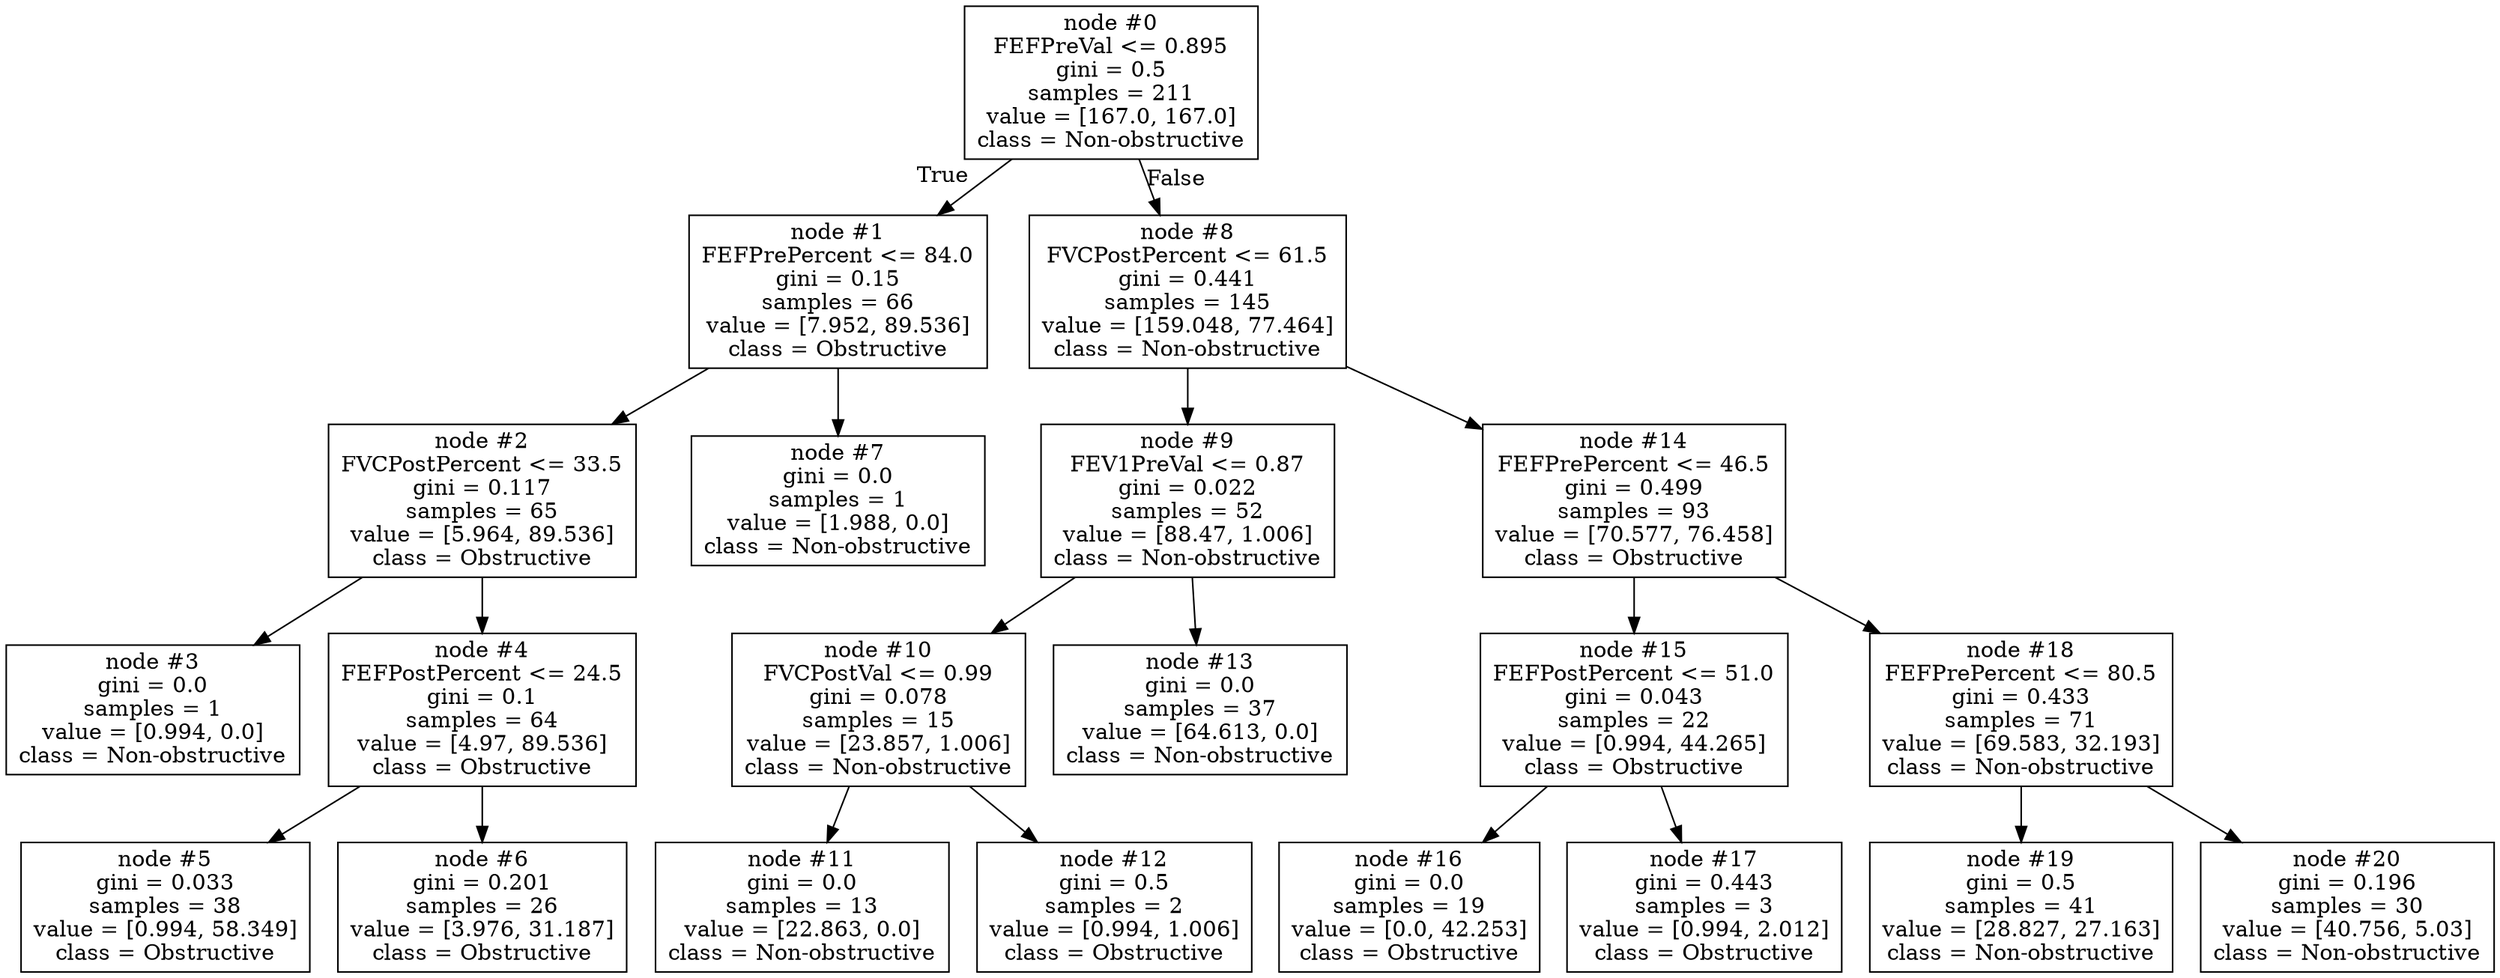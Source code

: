 digraph Tree {
node [shape=box] ;
0 [label="node #0\nFEFPreVal <= 0.895\ngini = 0.5\nsamples = 211\nvalue = [167.0, 167.0]\nclass = Non-obstructive"] ;
1 [label="node #1\nFEFPrePercent <= 84.0\ngini = 0.15\nsamples = 66\nvalue = [7.952, 89.536]\nclass = Obstructive"] ;
0 -> 1 [labeldistance=2.5, labelangle=45, headlabel="True"] ;
2 [label="node #2\nFVCPostPercent <= 33.5\ngini = 0.117\nsamples = 65\nvalue = [5.964, 89.536]\nclass = Obstructive"] ;
1 -> 2 ;
3 [label="node #3\ngini = 0.0\nsamples = 1\nvalue = [0.994, 0.0]\nclass = Non-obstructive"] ;
2 -> 3 ;
4 [label="node #4\nFEFPostPercent <= 24.5\ngini = 0.1\nsamples = 64\nvalue = [4.97, 89.536]\nclass = Obstructive"] ;
2 -> 4 ;
5 [label="node #5\ngini = 0.033\nsamples = 38\nvalue = [0.994, 58.349]\nclass = Obstructive"] ;
4 -> 5 ;
6 [label="node #6\ngini = 0.201\nsamples = 26\nvalue = [3.976, 31.187]\nclass = Obstructive"] ;
4 -> 6 ;
7 [label="node #7\ngini = 0.0\nsamples = 1\nvalue = [1.988, 0.0]\nclass = Non-obstructive"] ;
1 -> 7 ;
8 [label="node #8\nFVCPostPercent <= 61.5\ngini = 0.441\nsamples = 145\nvalue = [159.048, 77.464]\nclass = Non-obstructive"] ;
0 -> 8 [labeldistance=2.5, labelangle=-45, headlabel="False"] ;
9 [label="node #9\nFEV1PreVal <= 0.87\ngini = 0.022\nsamples = 52\nvalue = [88.47, 1.006]\nclass = Non-obstructive"] ;
8 -> 9 ;
10 [label="node #10\nFVCPostVal <= 0.99\ngini = 0.078\nsamples = 15\nvalue = [23.857, 1.006]\nclass = Non-obstructive"] ;
9 -> 10 ;
11 [label="node #11\ngini = 0.0\nsamples = 13\nvalue = [22.863, 0.0]\nclass = Non-obstructive"] ;
10 -> 11 ;
12 [label="node #12\ngini = 0.5\nsamples = 2\nvalue = [0.994, 1.006]\nclass = Obstructive"] ;
10 -> 12 ;
13 [label="node #13\ngini = 0.0\nsamples = 37\nvalue = [64.613, 0.0]\nclass = Non-obstructive"] ;
9 -> 13 ;
14 [label="node #14\nFEFPrePercent <= 46.5\ngini = 0.499\nsamples = 93\nvalue = [70.577, 76.458]\nclass = Obstructive"] ;
8 -> 14 ;
15 [label="node #15\nFEFPostPercent <= 51.0\ngini = 0.043\nsamples = 22\nvalue = [0.994, 44.265]\nclass = Obstructive"] ;
14 -> 15 ;
16 [label="node #16\ngini = 0.0\nsamples = 19\nvalue = [0.0, 42.253]\nclass = Obstructive"] ;
15 -> 16 ;
17 [label="node #17\ngini = 0.443\nsamples = 3\nvalue = [0.994, 2.012]\nclass = Obstructive"] ;
15 -> 17 ;
18 [label="node #18\nFEFPrePercent <= 80.5\ngini = 0.433\nsamples = 71\nvalue = [69.583, 32.193]\nclass = Non-obstructive"] ;
14 -> 18 ;
19 [label="node #19\ngini = 0.5\nsamples = 41\nvalue = [28.827, 27.163]\nclass = Non-obstructive"] ;
18 -> 19 ;
20 [label="node #20\ngini = 0.196\nsamples = 30\nvalue = [40.756, 5.03]\nclass = Non-obstructive"] ;
18 -> 20 ;
}
